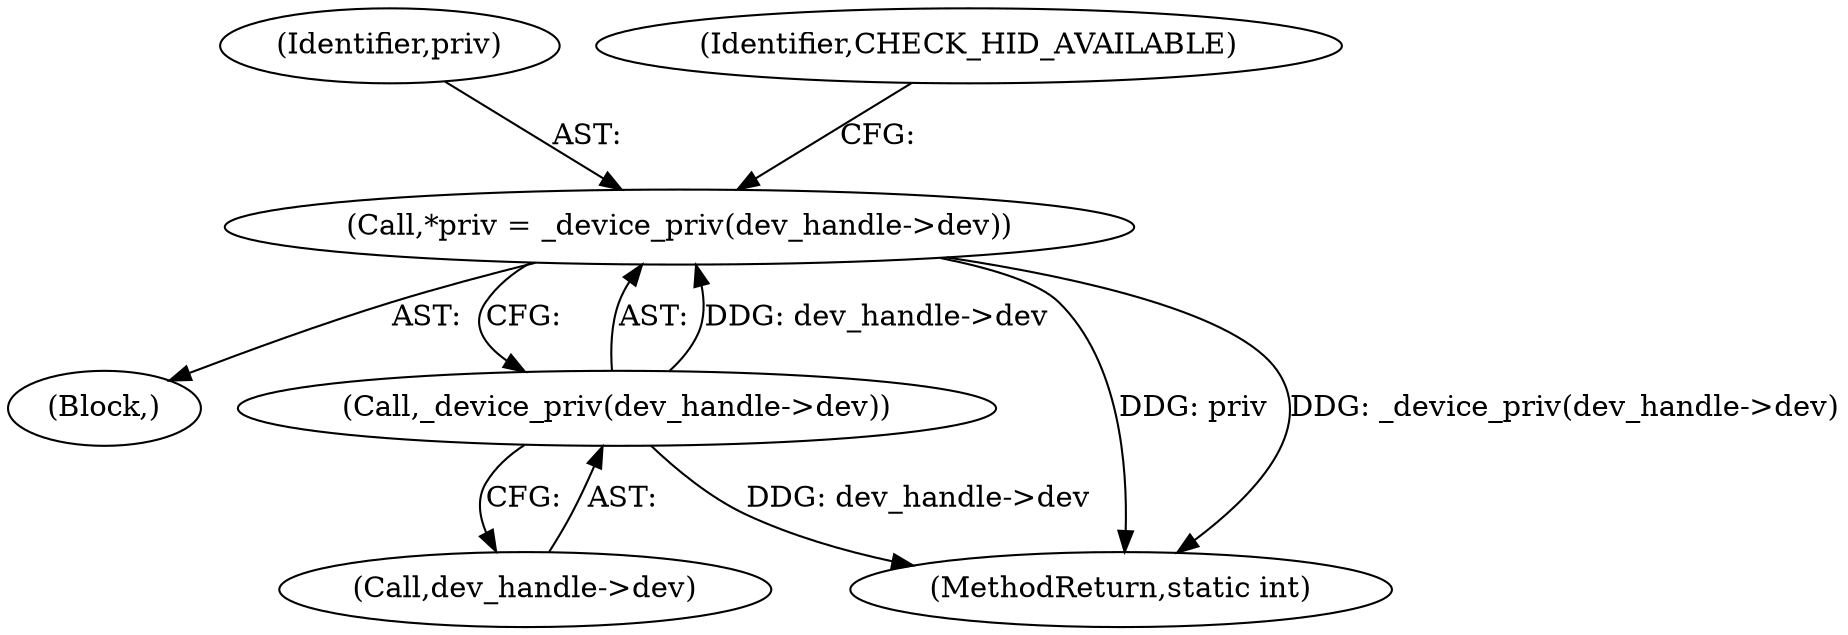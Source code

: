 digraph "1_Chrome_ac149a8d4371c0e01e0934fdd57b09e86f96b5b9_14@pointer" {
"1000113" [label="(Call,*priv = _device_priv(dev_handle->dev))"];
"1000115" [label="(Call,_device_priv(dev_handle->dev))"];
"1000114" [label="(Identifier,priv)"];
"1000106" [label="(Block,)"];
"1000113" [label="(Call,*priv = _device_priv(dev_handle->dev))"];
"1000116" [label="(Call,dev_handle->dev)"];
"1000119" [label="(Identifier,CHECK_HID_AVAILABLE)"];
"1000165" [label="(MethodReturn,static int)"];
"1000115" [label="(Call,_device_priv(dev_handle->dev))"];
"1000113" -> "1000106"  [label="AST: "];
"1000113" -> "1000115"  [label="CFG: "];
"1000114" -> "1000113"  [label="AST: "];
"1000115" -> "1000113"  [label="AST: "];
"1000119" -> "1000113"  [label="CFG: "];
"1000113" -> "1000165"  [label="DDG: priv"];
"1000113" -> "1000165"  [label="DDG: _device_priv(dev_handle->dev)"];
"1000115" -> "1000113"  [label="DDG: dev_handle->dev"];
"1000115" -> "1000116"  [label="CFG: "];
"1000116" -> "1000115"  [label="AST: "];
"1000115" -> "1000165"  [label="DDG: dev_handle->dev"];
}
